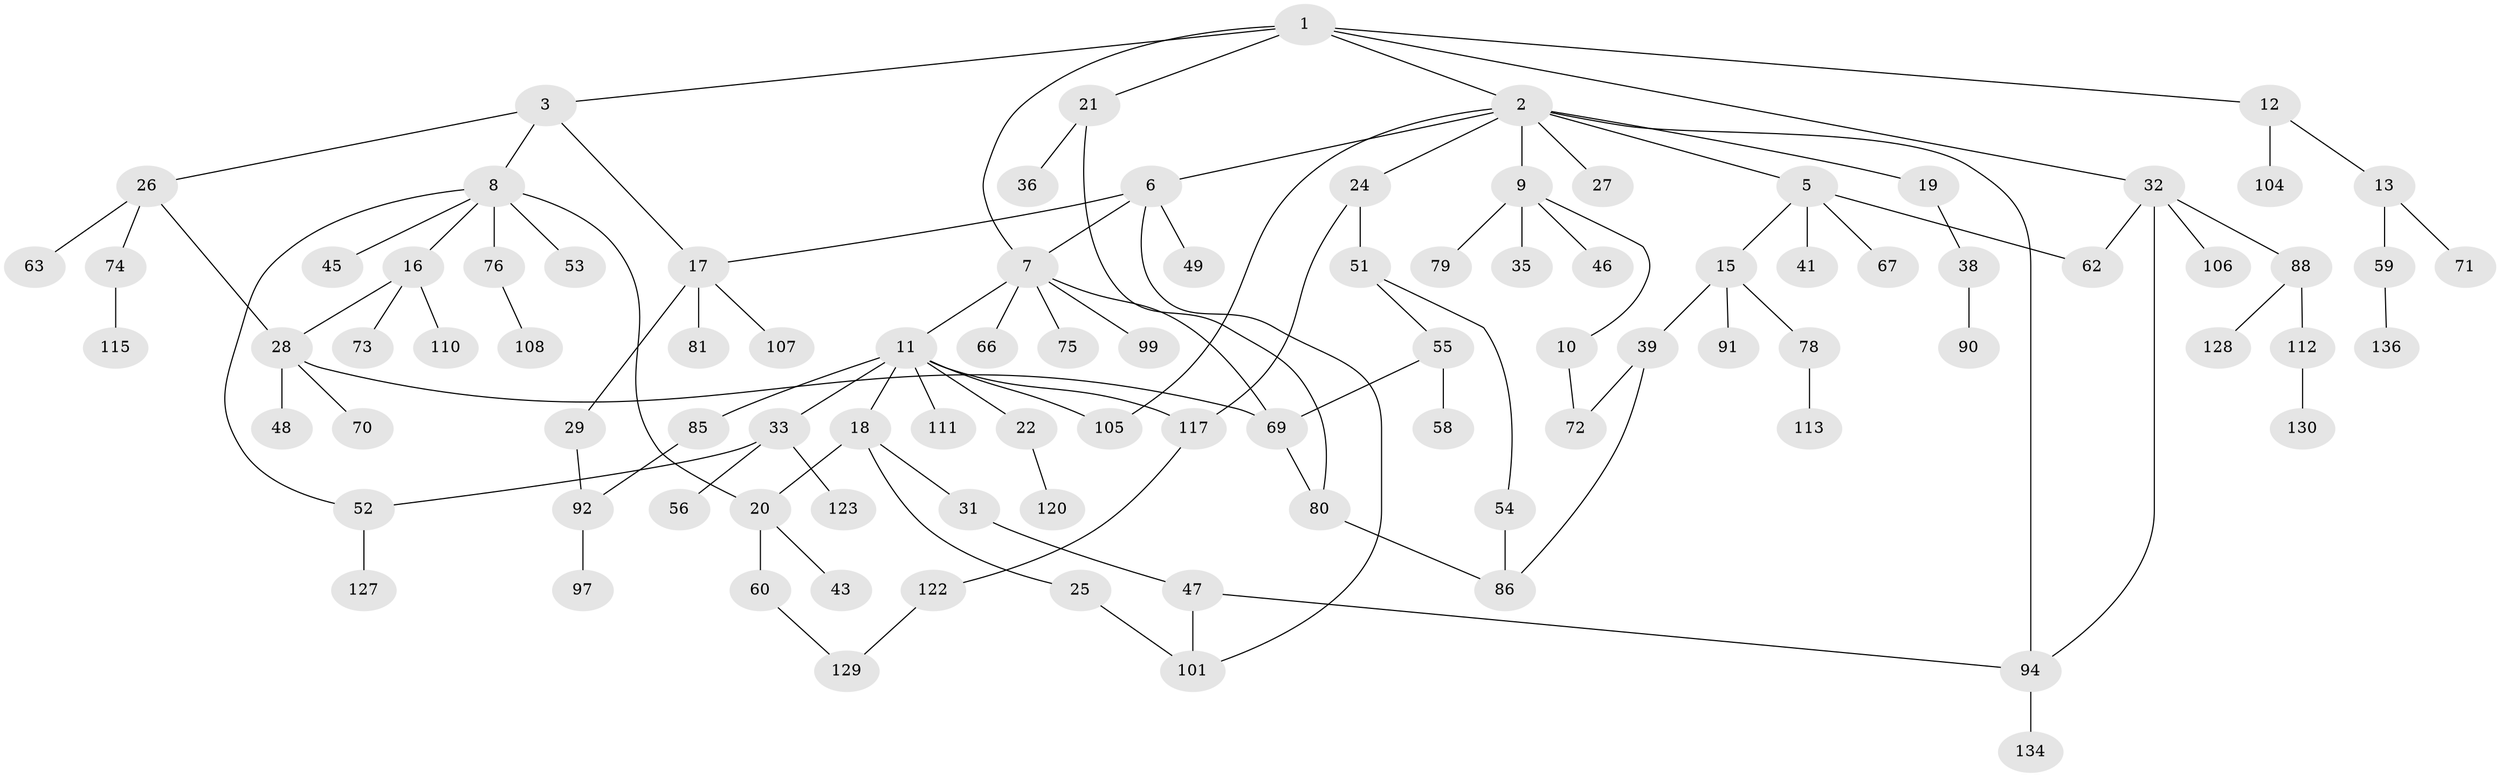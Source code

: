 // original degree distribution, {6: 0.014705882352941176, 8: 0.014705882352941176, 4: 0.07352941176470588, 3: 0.16911764705882354, 5: 0.0661764705882353, 2: 0.27941176470588236, 1: 0.38235294117647056}
// Generated by graph-tools (version 1.1) at 2025/10/02/27/25 16:10:53]
// undirected, 95 vertices, 114 edges
graph export_dot {
graph [start="1"]
  node [color=gray90,style=filled];
  1 [super="+96"];
  2 [super="+4"];
  3;
  5 [super="+40"];
  6 [super="+42"];
  7 [super="+44"];
  8 [super="+14"];
  9 [super="+57"];
  10 [super="+50"];
  11 [super="+64"];
  12 [super="+114"];
  13;
  15 [super="+83"];
  16 [super="+82"];
  17 [super="+30"];
  18 [super="+68"];
  19;
  20 [super="+23"];
  21 [super="+118"];
  22 [super="+37"];
  24 [super="+133"];
  25 [super="+77"];
  26 [super="+131"];
  27;
  28 [super="+126"];
  29;
  31;
  32 [super="+34"];
  33;
  35;
  36;
  38 [super="+109"];
  39;
  41 [super="+95"];
  43;
  45;
  46;
  47 [super="+65"];
  48;
  49 [super="+100"];
  51 [super="+61"];
  52 [super="+84"];
  53;
  54 [super="+93"];
  55;
  56;
  58;
  59;
  60 [super="+121"];
  62 [super="+132"];
  63;
  66 [super="+103"];
  67;
  69 [super="+116"];
  70;
  71;
  72 [super="+102"];
  73;
  74;
  75;
  76 [super="+124"];
  78;
  79;
  80;
  81;
  85 [super="+87"];
  86 [super="+89"];
  88 [super="+119"];
  90;
  91;
  92 [super="+98"];
  94;
  97;
  99;
  101;
  104;
  105;
  106;
  107 [super="+125"];
  108;
  110;
  111;
  112;
  113;
  115;
  117 [super="+135"];
  120;
  122;
  123;
  127;
  128;
  129;
  130;
  134;
  136;
  1 -- 2;
  1 -- 3;
  1 -- 12;
  1 -- 21;
  1 -- 32;
  1 -- 7;
  2 -- 5;
  2 -- 6;
  2 -- 9;
  2 -- 19;
  2 -- 24;
  2 -- 94;
  2 -- 105;
  2 -- 27;
  3 -- 8;
  3 -- 26;
  3 -- 17;
  5 -- 15;
  5 -- 62;
  5 -- 67;
  5 -- 41;
  6 -- 7;
  6 -- 17;
  6 -- 49;
  6 -- 101;
  7 -- 11;
  7 -- 66;
  7 -- 75;
  7 -- 99;
  7 -- 69;
  8 -- 16;
  8 -- 45;
  8 -- 76;
  8 -- 52;
  8 -- 53;
  8 -- 20;
  9 -- 10;
  9 -- 35;
  9 -- 46;
  9 -- 79;
  10 -- 72;
  11 -- 18;
  11 -- 22;
  11 -- 33;
  11 -- 105;
  11 -- 111;
  11 -- 117;
  11 -- 85;
  12 -- 13;
  12 -- 104;
  13 -- 59;
  13 -- 71;
  15 -- 39;
  15 -- 78;
  15 -- 91;
  16 -- 28;
  16 -- 73;
  16 -- 110;
  17 -- 29;
  17 -- 81;
  17 -- 107;
  18 -- 20;
  18 -- 25;
  18 -- 31;
  19 -- 38;
  20 -- 43;
  20 -- 60;
  21 -- 36;
  21 -- 80;
  22 -- 120;
  24 -- 51;
  24 -- 117;
  25 -- 101;
  26 -- 63;
  26 -- 74;
  26 -- 28;
  28 -- 48;
  28 -- 70;
  28 -- 69;
  29 -- 92;
  31 -- 47;
  32 -- 94;
  32 -- 106;
  32 -- 88;
  32 -- 62;
  33 -- 52;
  33 -- 56;
  33 -- 123;
  38 -- 90;
  39 -- 72;
  39 -- 86;
  47 -- 94;
  47 -- 101;
  51 -- 54;
  51 -- 55;
  52 -- 127;
  54 -- 86;
  55 -- 58;
  55 -- 69;
  59 -- 136;
  60 -- 129;
  69 -- 80;
  74 -- 115;
  76 -- 108;
  78 -- 113;
  80 -- 86;
  85 -- 92;
  88 -- 112;
  88 -- 128;
  92 -- 97;
  94 -- 134;
  112 -- 130;
  117 -- 122;
  122 -- 129;
}
